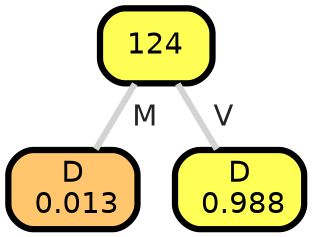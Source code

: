 graph Tree {
node [shape=box, style="filled, rounded",color="black",penwidth="3",fontcolor="black",                 fontname=helvetica] ;
graph [ranksep="0 equally", splines=straight,                 bgcolor=transparent, dpi=200] ;
edge [fontname=helvetica, fontweight=bold,fontcolor=grey14,color=lightgray] ;
0 [label="D
 0.013", fillcolor="#ffc66d"] ;
1 [label="124", fillcolor="#fffe55"] ;
2 [label="D
 0.988", fillcolor="#ffff55"] ;
1 -- 0 [label=" M",penwidth=3] ;
1 -- 2 [label=" V",penwidth=3] ;
{rank = same;}}
